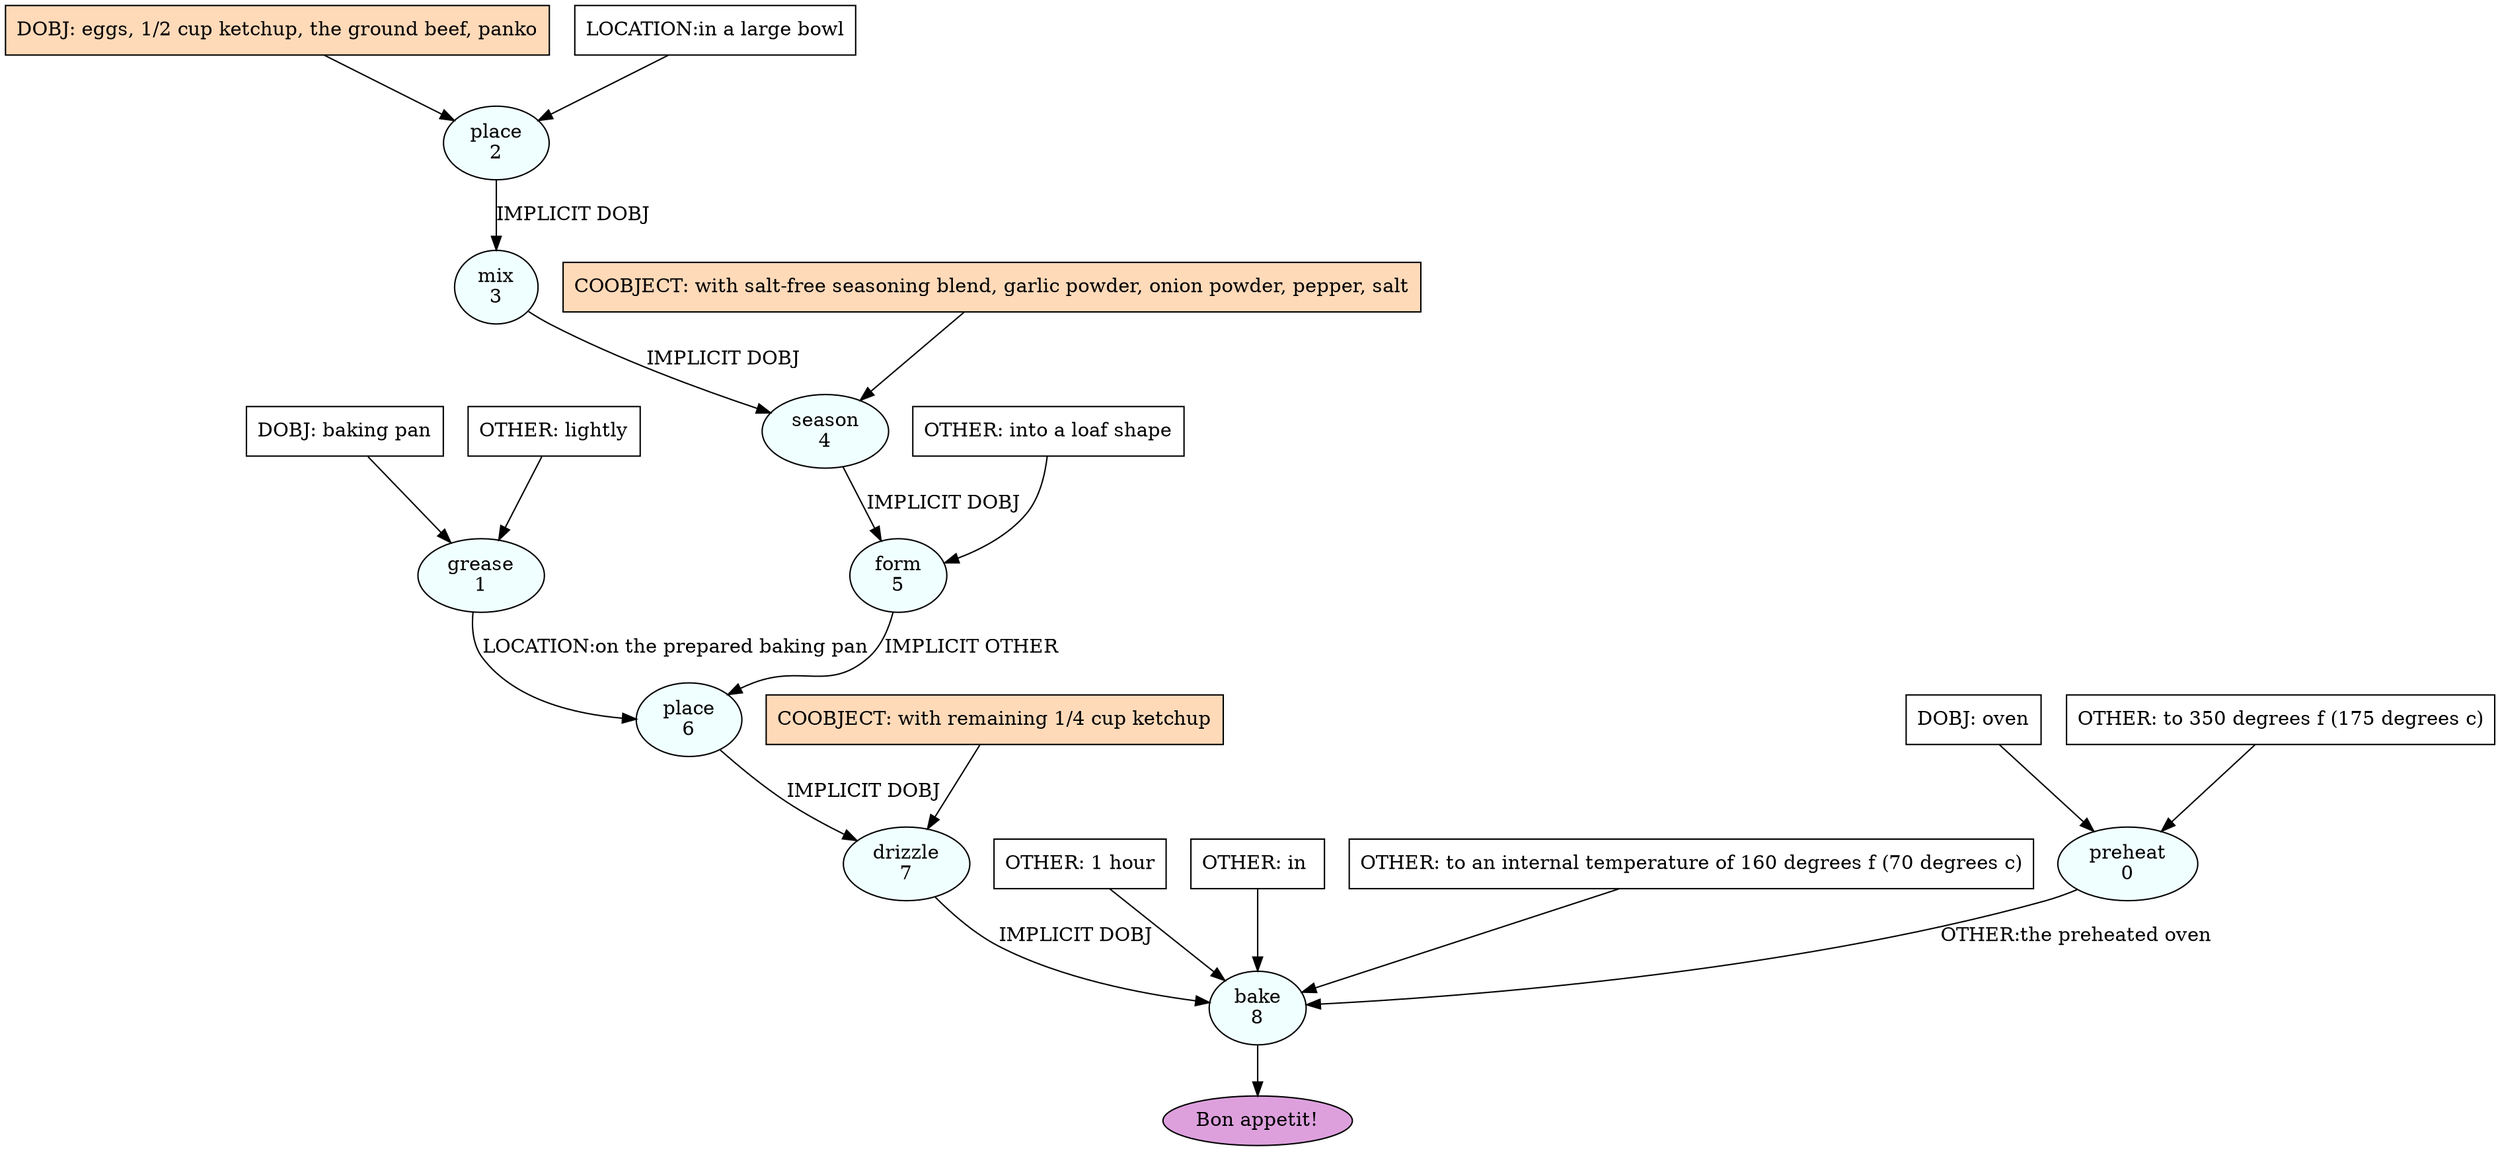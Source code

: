 digraph recipe {
E0[label="preheat
0", shape=oval, style=filled, fillcolor=azure]
E1[label="grease
1", shape=oval, style=filled, fillcolor=azure]
E2[label="place
2", shape=oval, style=filled, fillcolor=azure]
E3[label="mix
3", shape=oval, style=filled, fillcolor=azure]
E4[label="season
4", shape=oval, style=filled, fillcolor=azure]
E5[label="form
5", shape=oval, style=filled, fillcolor=azure]
E6[label="place
6", shape=oval, style=filled, fillcolor=azure]
E7[label="drizzle
7", shape=oval, style=filled, fillcolor=azure]
E8[label="bake
8", shape=oval, style=filled, fillcolor=azure]
D0[label="DOBJ: oven", shape=box, style=filled, fillcolor=white]
D0 -> E0
O0_0[label="OTHER: to 350 degrees f (175 degrees c)", shape=box, style=filled, fillcolor=white]
O0_0 -> E0
D2[label="DOBJ: eggs, 1/2 cup ketchup, the ground beef, panko", shape=box, style=filled, fillcolor=peachpuff]
D2 -> E2
P2_0[label="LOCATION:in a large bowl", shape=box, style=filled, fillcolor=white]
P2_0 -> E2
D1[label="DOBJ: baking pan", shape=box, style=filled, fillcolor=white]
D1 -> E1
O1_0[label="OTHER: lightly", shape=box, style=filled, fillcolor=white]
O1_0 -> E1
E2 -> E3 [label="IMPLICIT DOBJ"]
E3 -> E4 [label="IMPLICIT DOBJ"]
P4_0_ing[label="COOBJECT: with salt-free seasoning blend, garlic powder, onion powder, pepper, salt", shape=box, style=filled, fillcolor=peachpuff]
P4_0_ing -> E4
E4 -> E5 [label="IMPLICIT DOBJ"]
O5_0_0[label="OTHER: into a loaf shape", shape=box, style=filled, fillcolor=white]
O5_0_0 -> E5
E1 -> E6 [label="LOCATION:on the prepared baking pan"]
E5 -> E6 [label="IMPLICIT OTHER"]
E6 -> E7 [label="IMPLICIT DOBJ"]
P7_0_ing[label="COOBJECT: with remaining 1/4 cup ketchup", shape=box, style=filled, fillcolor=peachpuff]
P7_0_ing -> E7
E7 -> E8 [label="IMPLICIT DOBJ"]
O8_0_0[label="OTHER: 1 hour", shape=box, style=filled, fillcolor=white]
O8_0_0 -> E8
O8_1_0[label="OTHER: in ", shape=box, style=filled, fillcolor=white]
O8_1_0 -> E8
E0 -> E8 [label="OTHER:the preheated oven"]
O8_2_0[label="OTHER: to an internal temperature of 160 degrees f (70 degrees c)", shape=box, style=filled, fillcolor=white]
O8_2_0 -> E8
EOR[label="Bon appetit!", shape=oval, style=filled, fillcolor=plum]
E8 -> EOR
}

